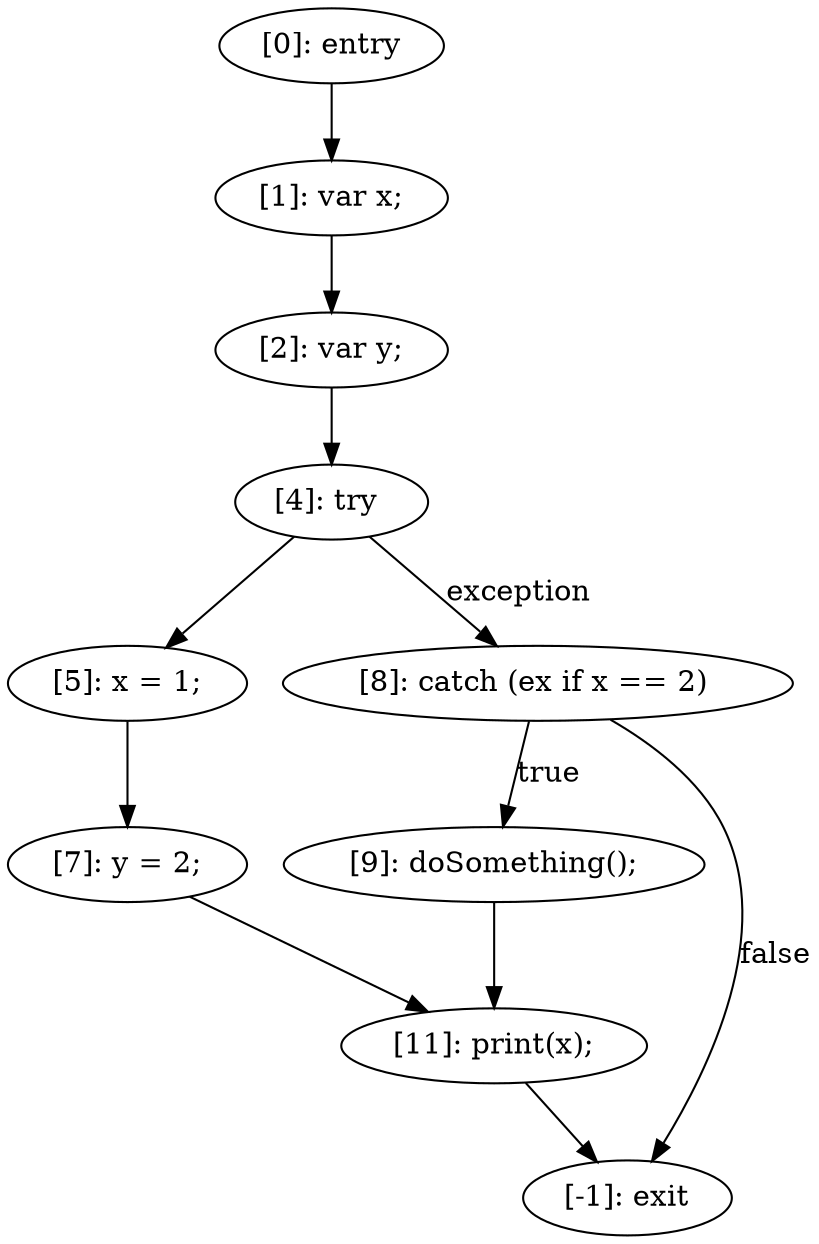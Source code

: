 digraph {
"0" [label="[9]: doSomething();\n"] 
"1" [label="[2]: var y;\n"] 
"2" [label="[5]: x = 1;\n"] 
"3" [label="[11]: print(x);\n"] 
"4" [label="[1]: var x;\n"] 
"5" [label="[-1]: exit"] 
"6" [label="[8]: catch (ex if x == 2) "] 
"7" [label="[4]: try "] 
"8" [label="[0]: entry"] 
"9" [label="[7]: y = 2;\n"] 
"0" -> "3" [label=""] 
"1" -> "7" [label=""] 
"2" -> "9" [label=""] 
"3" -> "5" [label=""] 
"4" -> "1" [label=""] 
"6" -> "5" [label="false"] 
"6" -> "0" [label="true"] 
"7" -> "6" [label="exception"] 
"7" -> "2" [label=""] 
"8" -> "4" [label=""] 
"9" -> "3" [label=""] 
}
